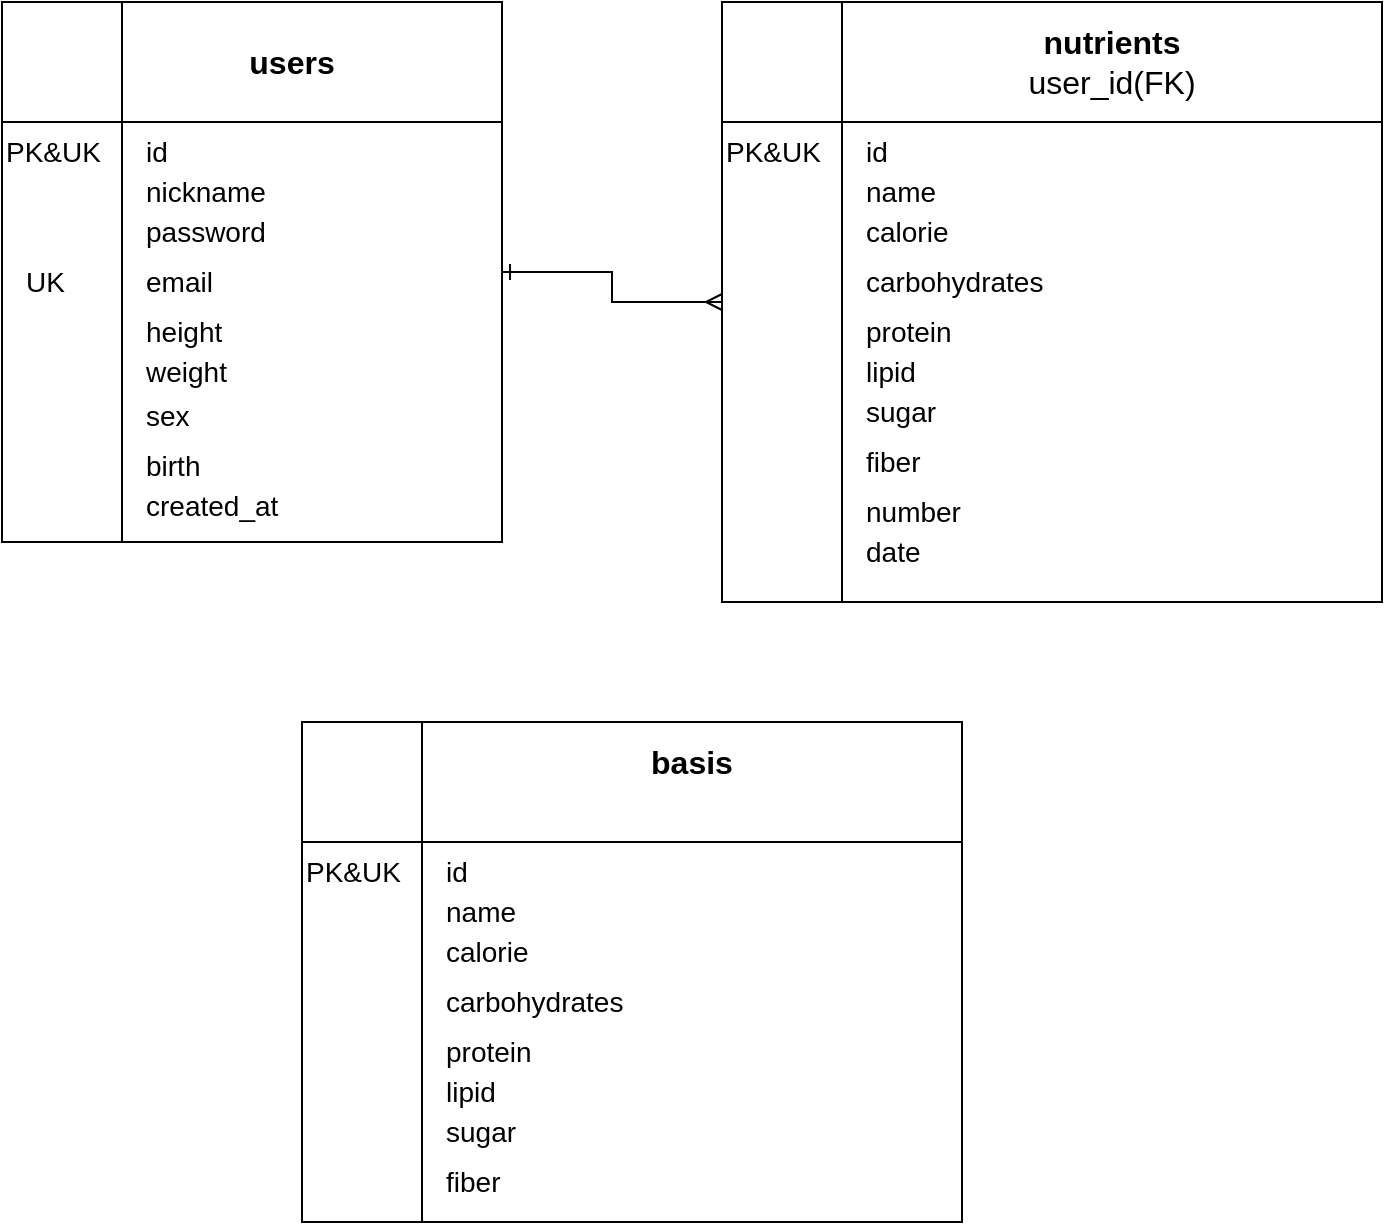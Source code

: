 <mxfile version="20.8.16" type="device"><diagram name="ページ1" id="rcVZ6FgjjQKmhJsNi_jh"><mxGraphModel dx="794" dy="606" grid="1" gridSize="10" guides="1" tooltips="1" connect="1" arrows="1" fold="1" page="1" pageScale="1" pageWidth="827" pageHeight="1169" math="0" shadow="0"><root><mxCell id="0"/><mxCell id="1" parent="0"/><mxCell id="6ELh3o1UAaAifDrMk2gh-52" style="edgeStyle=orthogonalEdgeStyle;rounded=0;orthogonalLoop=1;jettySize=auto;html=1;entryX=0;entryY=0.5;entryDx=0;entryDy=0;fontSize=14;endArrow=ERmany;endFill=0;startArrow=ERone;startFill=0;" parent="1" source="6ELh3o1UAaAifDrMk2gh-30" target="6ELh3o1UAaAifDrMk2gh-35" edge="1"><mxGeometry relative="1" as="geometry"/></mxCell><mxCell id="6ELh3o1UAaAifDrMk2gh-30" value="" style="shape=internalStorage;whiteSpace=wrap;html=1;backgroundOutline=1;dx=60;dy=60;align=left;" parent="1" vertex="1"><mxGeometry x="110" y="120" width="250" height="270" as="geometry"/></mxCell><mxCell id="6ELh3o1UAaAifDrMk2gh-31" value="users" style="text;html=1;strokeColor=none;fillColor=none;align=center;verticalAlign=middle;whiteSpace=wrap;rounded=0;fontSize=16;fontStyle=1" parent="1" vertex="1"><mxGeometry x="210" y="130" width="90" height="40" as="geometry"/></mxCell><mxCell id="6ELh3o1UAaAifDrMk2gh-27" value="PK&amp;amp;UK" style="text;html=1;strokeColor=none;fillColor=none;align=left;verticalAlign=middle;whiteSpace=wrap;rounded=0;fontSize=14;" parent="1" vertex="1"><mxGeometry x="110" y="180" width="50" height="30" as="geometry"/></mxCell><mxCell id="6ELh3o1UAaAifDrMk2gh-16" value="id" style="text;html=1;align=left;verticalAlign=middle;resizable=0;points=[];autosize=1;strokeColor=none;fillColor=none;fontSize=14;" parent="1" vertex="1"><mxGeometry x="180" y="180" width="30" height="30" as="geometry"/></mxCell><mxCell id="6ELh3o1UAaAifDrMk2gh-13" value="nickname" style="text;html=1;align=left;verticalAlign=middle;resizable=0;points=[];autosize=1;strokeColor=none;fillColor=none;fontSize=14;" parent="1" vertex="1"><mxGeometry x="180" y="200" width="80" height="30" as="geometry"/></mxCell><mxCell id="6ELh3o1UAaAifDrMk2gh-14" value="password" style="text;html=1;align=left;verticalAlign=middle;resizable=0;points=[];autosize=1;strokeColor=none;fillColor=none;fontSize=14;" parent="1" vertex="1"><mxGeometry x="180" y="220" width="80" height="30" as="geometry"/></mxCell><mxCell id="6ELh3o1UAaAifDrMk2gh-21" value="height" style="text;html=1;align=left;verticalAlign=middle;resizable=0;points=[];autosize=1;strokeColor=none;fillColor=none;fontSize=14;" parent="1" vertex="1"><mxGeometry x="180" y="270" width="60" height="30" as="geometry"/></mxCell><mxCell id="6ELh3o1UAaAifDrMk2gh-18" value="email" style="text;html=1;align=left;verticalAlign=middle;resizable=0;points=[];autosize=1;strokeColor=none;fillColor=none;fontSize=14;" parent="1" vertex="1"><mxGeometry x="180" y="245" width="60" height="30" as="geometry"/></mxCell><mxCell id="6ELh3o1UAaAifDrMk2gh-22" value="weight" style="text;html=1;align=left;verticalAlign=middle;resizable=0;points=[];autosize=1;strokeColor=none;fillColor=none;fontSize=14;" parent="1" vertex="1"><mxGeometry x="180" y="290" width="60" height="30" as="geometry"/></mxCell><mxCell id="6ELh3o1UAaAifDrMk2gh-24" value="sex" style="text;html=1;align=left;verticalAlign=middle;resizable=0;points=[];autosize=1;strokeColor=none;fillColor=none;fontSize=14;" parent="1" vertex="1"><mxGeometry x="180" y="311.75" width="50" height="30" as="geometry"/></mxCell><mxCell id="6ELh3o1UAaAifDrMk2gh-26" value="created_at" style="text;html=1;align=left;verticalAlign=middle;resizable=0;points=[];autosize=1;strokeColor=none;fillColor=none;fontSize=14;" parent="1" vertex="1"><mxGeometry x="180" y="357.25" width="90" height="30" as="geometry"/></mxCell><mxCell id="6ELh3o1UAaAifDrMk2gh-25" value="birth" style="text;html=1;align=left;verticalAlign=middle;resizable=0;points=[];autosize=1;strokeColor=none;fillColor=none;fontSize=14;" parent="1" vertex="1"><mxGeometry x="180" y="337.25" width="50" height="30" as="geometry"/></mxCell><mxCell id="6ELh3o1UAaAifDrMk2gh-33" value="UK" style="text;html=1;strokeColor=none;fillColor=none;align=left;verticalAlign=middle;whiteSpace=wrap;rounded=0;fontSize=14;" parent="1" vertex="1"><mxGeometry x="120" y="245" width="30" height="30" as="geometry"/></mxCell><mxCell id="6ELh3o1UAaAifDrMk2gh-35" value="" style="shape=internalStorage;whiteSpace=wrap;html=1;backgroundOutline=1;dx=60;dy=60;align=left;" parent="1" vertex="1"><mxGeometry x="470" y="120" width="330" height="300" as="geometry"/></mxCell><mxCell id="6ELh3o1UAaAifDrMk2gh-36" value="nutrients" style="text;html=1;strokeColor=none;fillColor=none;align=center;verticalAlign=middle;whiteSpace=wrap;rounded=0;fontSize=16;fontStyle=1" parent="1" vertex="1"><mxGeometry x="620" y="120" width="90" height="40" as="geometry"/></mxCell><mxCell id="6ELh3o1UAaAifDrMk2gh-37" value="id" style="text;html=1;align=left;verticalAlign=middle;resizable=0;points=[];autosize=1;strokeColor=none;fillColor=none;fontSize=14;" parent="1" vertex="1"><mxGeometry x="540" y="180" width="30" height="30" as="geometry"/></mxCell><mxCell id="6ELh3o1UAaAifDrMk2gh-38" value="name" style="text;html=1;align=left;verticalAlign=middle;resizable=0;points=[];autosize=1;strokeColor=none;fillColor=none;fontSize=14;" parent="1" vertex="1"><mxGeometry x="540" y="200" width="60" height="30" as="geometry"/></mxCell><mxCell id="6ELh3o1UAaAifDrMk2gh-39" value="calorie" style="text;html=1;align=left;verticalAlign=middle;resizable=0;points=[];autosize=1;strokeColor=none;fillColor=none;fontSize=14;" parent="1" vertex="1"><mxGeometry x="540" y="220" width="60" height="30" as="geometry"/></mxCell><mxCell id="6ELh3o1UAaAifDrMk2gh-40" value="protein" style="text;html=1;align=left;verticalAlign=middle;resizable=0;points=[];autosize=1;strokeColor=none;fillColor=none;fontSize=14;" parent="1" vertex="1"><mxGeometry x="540" y="270" width="70" height="30" as="geometry"/></mxCell><mxCell id="6ELh3o1UAaAifDrMk2gh-41" value="carbohydrates" style="text;html=1;align=left;verticalAlign=middle;resizable=0;points=[];autosize=1;strokeColor=none;fillColor=none;fontSize=14;" parent="1" vertex="1"><mxGeometry x="540" y="245" width="110" height="30" as="geometry"/></mxCell><mxCell id="6ELh3o1UAaAifDrMk2gh-42" value="sugar" style="text;html=1;align=left;verticalAlign=middle;resizable=0;points=[];autosize=1;strokeColor=none;fillColor=none;fontSize=14;" parent="1" vertex="1"><mxGeometry x="540" y="310" width="60" height="30" as="geometry"/></mxCell><mxCell id="6ELh3o1UAaAifDrMk2gh-43" value="lipid" style="text;html=1;align=left;verticalAlign=middle;resizable=0;points=[];autosize=1;strokeColor=none;fillColor=none;fontSize=14;" parent="1" vertex="1"><mxGeometry x="540" y="290" width="50" height="30" as="geometry"/></mxCell><mxCell id="6ELh3o1UAaAifDrMk2gh-44" value="fiber" style="text;html=1;align=left;verticalAlign=middle;resizable=0;points=[];autosize=1;strokeColor=none;fillColor=none;fontSize=14;" parent="1" vertex="1"><mxGeometry x="540" y="334.5" width="50" height="30" as="geometry"/></mxCell><mxCell id="6ELh3o1UAaAifDrMk2gh-45" value="date" style="text;html=1;align=left;verticalAlign=middle;resizable=0;points=[];autosize=1;strokeColor=none;fillColor=none;fontSize=14;" parent="1" vertex="1"><mxGeometry x="540" y="380" width="50" height="30" as="geometry"/></mxCell><mxCell id="6ELh3o1UAaAifDrMk2gh-46" value="number" style="text;html=1;align=left;verticalAlign=middle;resizable=0;points=[];autosize=1;strokeColor=none;fillColor=none;fontSize=14;" parent="1" vertex="1"><mxGeometry x="540" y="360" width="70" height="30" as="geometry"/></mxCell><mxCell id="6ELh3o1UAaAifDrMk2gh-47" value="PK&amp;amp;UK" style="text;html=1;strokeColor=none;fillColor=none;align=left;verticalAlign=middle;whiteSpace=wrap;rounded=0;fontSize=14;" parent="1" vertex="1"><mxGeometry x="470" y="180" width="50" height="30" as="geometry"/></mxCell><mxCell id="6ELh3o1UAaAifDrMk2gh-51" value="user_id(FK)" style="text;html=1;strokeColor=none;fillColor=none;align=center;verticalAlign=middle;whiteSpace=wrap;rounded=0;fontSize=16;fontStyle=0" parent="1" vertex="1"><mxGeometry x="620" y="140" width="90" height="40" as="geometry"/></mxCell><mxCell id="SWGmc8iMHB9hkCB9GTWK-1" value="" style="shape=internalStorage;whiteSpace=wrap;html=1;backgroundOutline=1;dx=60;dy=60;align=left;" parent="1" vertex="1"><mxGeometry x="260" y="480" width="330" height="250" as="geometry"/></mxCell><mxCell id="SWGmc8iMHB9hkCB9GTWK-2" value="basis" style="text;html=1;strokeColor=none;fillColor=none;align=center;verticalAlign=middle;whiteSpace=wrap;rounded=0;fontSize=16;fontStyle=1" parent="1" vertex="1"><mxGeometry x="410" y="480" width="90" height="40" as="geometry"/></mxCell><mxCell id="SWGmc8iMHB9hkCB9GTWK-3" value="id" style="text;html=1;align=left;verticalAlign=middle;resizable=0;points=[];autosize=1;strokeColor=none;fillColor=none;fontSize=14;" parent="1" vertex="1"><mxGeometry x="330" y="540" width="30" height="30" as="geometry"/></mxCell><mxCell id="SWGmc8iMHB9hkCB9GTWK-4" value="name" style="text;html=1;align=left;verticalAlign=middle;resizable=0;points=[];autosize=1;strokeColor=none;fillColor=none;fontSize=14;" parent="1" vertex="1"><mxGeometry x="330" y="560" width="60" height="30" as="geometry"/></mxCell><mxCell id="SWGmc8iMHB9hkCB9GTWK-5" value="calorie" style="text;html=1;align=left;verticalAlign=middle;resizable=0;points=[];autosize=1;strokeColor=none;fillColor=none;fontSize=14;" parent="1" vertex="1"><mxGeometry x="330" y="580" width="60" height="30" as="geometry"/></mxCell><mxCell id="SWGmc8iMHB9hkCB9GTWK-6" value="protein" style="text;html=1;align=left;verticalAlign=middle;resizable=0;points=[];autosize=1;strokeColor=none;fillColor=none;fontSize=14;" parent="1" vertex="1"><mxGeometry x="330" y="630" width="70" height="30" as="geometry"/></mxCell><mxCell id="SWGmc8iMHB9hkCB9GTWK-7" value="carbohydrates" style="text;html=1;align=left;verticalAlign=middle;resizable=0;points=[];autosize=1;strokeColor=none;fillColor=none;fontSize=14;" parent="1" vertex="1"><mxGeometry x="330" y="605" width="110" height="30" as="geometry"/></mxCell><mxCell id="SWGmc8iMHB9hkCB9GTWK-8" value="sugar" style="text;html=1;align=left;verticalAlign=middle;resizable=0;points=[];autosize=1;strokeColor=none;fillColor=none;fontSize=14;" parent="1" vertex="1"><mxGeometry x="330" y="670" width="60" height="30" as="geometry"/></mxCell><mxCell id="SWGmc8iMHB9hkCB9GTWK-9" value="lipid" style="text;html=1;align=left;verticalAlign=middle;resizable=0;points=[];autosize=1;strokeColor=none;fillColor=none;fontSize=14;" parent="1" vertex="1"><mxGeometry x="330" y="650" width="50" height="30" as="geometry"/></mxCell><mxCell id="SWGmc8iMHB9hkCB9GTWK-10" value="fiber" style="text;html=1;align=left;verticalAlign=middle;resizable=0;points=[];autosize=1;strokeColor=none;fillColor=none;fontSize=14;" parent="1" vertex="1"><mxGeometry x="330" y="694.5" width="50" height="30" as="geometry"/></mxCell><mxCell id="SWGmc8iMHB9hkCB9GTWK-13" value="PK&amp;amp;UK" style="text;html=1;strokeColor=none;fillColor=none;align=left;verticalAlign=middle;whiteSpace=wrap;rounded=0;fontSize=14;" parent="1" vertex="1"><mxGeometry x="260" y="540" width="50" height="30" as="geometry"/></mxCell></root></mxGraphModel></diagram></mxfile>